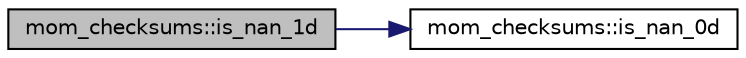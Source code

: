 digraph "mom_checksums::is_nan_1d"
{
 // INTERACTIVE_SVG=YES
 // LATEX_PDF_SIZE
  edge [fontname="Helvetica",fontsize="10",labelfontname="Helvetica",labelfontsize="10"];
  node [fontname="Helvetica",fontsize="10",shape=record];
  rankdir="LR";
  Node1 [label="mom_checksums::is_nan_1d",height=0.2,width=0.4,color="black", fillcolor="grey75", style="filled", fontcolor="black",tooltip="Returns .true. if any element of x is a NaN, and .false. otherwise."];
  Node1 -> Node2 [color="midnightblue",fontsize="10",style="solid",fontname="Helvetica"];
  Node2 [label="mom_checksums::is_nan_0d",height=0.2,width=0.4,color="black", fillcolor="white", style="filled",URL="$namespacemom__checksums.html#aa60d4336935b61bdb90e5f182d9a21ad",tooltip="This function returns .true. if x is a NaN, and .false. otherwise."];
}
